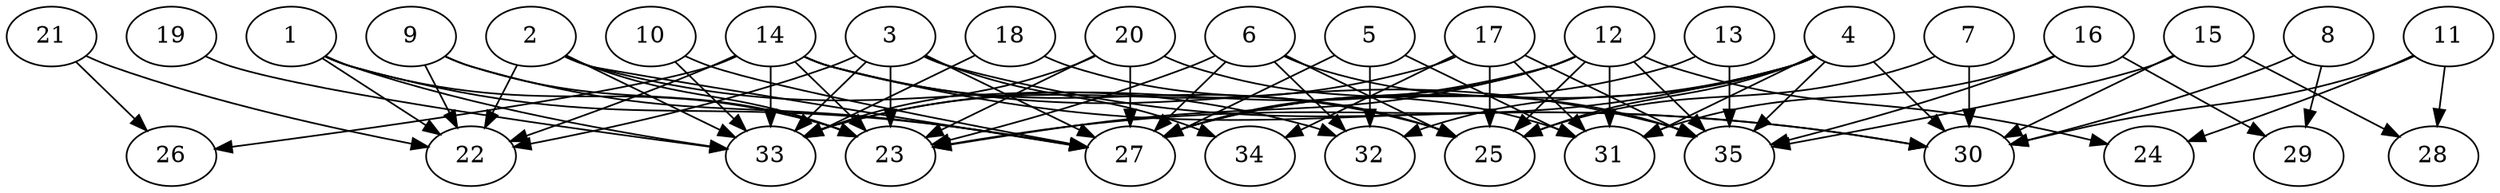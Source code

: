 // DAG automatically generated by daggen at Thu Oct  3 14:05:36 2019
// ./daggen --dot -n 35 --ccr 0.4 --fat 0.9 --regular 0.5 --density 0.5 --mindata 5242880 --maxdata 52428800 
digraph G {
  1 [size="97940480", alpha="0.07", expect_size="39176192"] 
  1 -> 22 [size ="39176192"]
  1 -> 23 [size ="39176192"]
  1 -> 27 [size ="39176192"]
  1 -> 33 [size ="39176192"]
  2 [size="122222080", alpha="0.09", expect_size="48888832"] 
  2 -> 22 [size ="48888832"]
  2 -> 23 [size ="48888832"]
  2 -> 27 [size ="48888832"]
  2 -> 32 [size ="48888832"]
  2 -> 33 [size ="48888832"]
  3 [size="74577920", alpha="0.02", expect_size="29831168"] 
  3 -> 22 [size ="29831168"]
  3 -> 23 [size ="29831168"]
  3 -> 27 [size ="29831168"]
  3 -> 30 [size ="29831168"]
  3 -> 33 [size ="29831168"]
  3 -> 34 [size ="29831168"]
  4 [size="72765440", alpha="0.05", expect_size="29106176"] 
  4 -> 23 [size ="29106176"]
  4 -> 25 [size ="29106176"]
  4 -> 27 [size ="29106176"]
  4 -> 30 [size ="29106176"]
  4 -> 31 [size ="29106176"]
  4 -> 32 [size ="29106176"]
  4 -> 35 [size ="29106176"]
  5 [size="23592960", alpha="0.11", expect_size="9437184"] 
  5 -> 27 [size ="9437184"]
  5 -> 31 [size ="9437184"]
  5 -> 32 [size ="9437184"]
  6 [size="99210240", alpha="0.12", expect_size="39684096"] 
  6 -> 23 [size ="39684096"]
  6 -> 25 [size ="39684096"]
  6 -> 27 [size ="39684096"]
  6 -> 32 [size ="39684096"]
  6 -> 35 [size ="39684096"]
  7 [size="111408640", alpha="0.20", expect_size="44563456"] 
  7 -> 25 [size ="44563456"]
  7 -> 30 [size ="44563456"]
  8 [size="39127040", alpha="0.07", expect_size="15650816"] 
  8 -> 29 [size ="15650816"]
  8 -> 30 [size ="15650816"]
  9 [size="45079040", alpha="0.10", expect_size="18031616"] 
  9 -> 22 [size ="18031616"]
  9 -> 23 [size ="18031616"]
  9 -> 27 [size ="18031616"]
  10 [size="62796800", alpha="0.18", expect_size="25118720"] 
  10 -> 27 [size ="25118720"]
  10 -> 33 [size ="25118720"]
  11 [size="61140480", alpha="0.15", expect_size="24456192"] 
  11 -> 24 [size ="24456192"]
  11 -> 28 [size ="24456192"]
  11 -> 30 [size ="24456192"]
  12 [size="103249920", alpha="0.15", expect_size="41299968"] 
  12 -> 23 [size ="41299968"]
  12 -> 24 [size ="41299968"]
  12 -> 25 [size ="41299968"]
  12 -> 27 [size ="41299968"]
  12 -> 31 [size ="41299968"]
  12 -> 33 [size ="41299968"]
  12 -> 35 [size ="41299968"]
  13 [size="35919360", alpha="0.18", expect_size="14367744"] 
  13 -> 27 [size ="14367744"]
  13 -> 35 [size ="14367744"]
  14 [size="50135040", alpha="0.12", expect_size="20054016"] 
  14 -> 22 [size ="20054016"]
  14 -> 23 [size ="20054016"]
  14 -> 25 [size ="20054016"]
  14 -> 26 [size ="20054016"]
  14 -> 30 [size ="20054016"]
  14 -> 33 [size ="20054016"]
  14 -> 35 [size ="20054016"]
  15 [size="81390080", alpha="0.08", expect_size="32556032"] 
  15 -> 28 [size ="32556032"]
  15 -> 30 [size ="32556032"]
  15 -> 35 [size ="32556032"]
  16 [size="28805120", alpha="0.20", expect_size="11522048"] 
  16 -> 29 [size ="11522048"]
  16 -> 31 [size ="11522048"]
  16 -> 35 [size ="11522048"]
  17 [size="100165120", alpha="0.01", expect_size="40066048"] 
  17 -> 25 [size ="40066048"]
  17 -> 31 [size ="40066048"]
  17 -> 33 [size ="40066048"]
  17 -> 34 [size ="40066048"]
  17 -> 35 [size ="40066048"]
  18 [size="97674240", alpha="0.15", expect_size="39069696"] 
  18 -> 25 [size ="39069696"]
  18 -> 33 [size ="39069696"]
  19 [size="22551040", alpha="0.07", expect_size="9020416"] 
  19 -> 33 [size ="9020416"]
  20 [size="84328960", alpha="0.18", expect_size="33731584"] 
  20 -> 23 [size ="33731584"]
  20 -> 27 [size ="33731584"]
  20 -> 31 [size ="33731584"]
  20 -> 33 [size ="33731584"]
  21 [size="74426880", alpha="0.03", expect_size="29770752"] 
  21 -> 22 [size ="29770752"]
  21 -> 26 [size ="29770752"]
  22 [size="45527040", alpha="0.07", expect_size="18210816"] 
  23 [size="17784320", alpha="0.01", expect_size="7113728"] 
  24 [size="123970560", alpha="0.06", expect_size="49588224"] 
  25 [size="75087360", alpha="0.12", expect_size="30034944"] 
  26 [size="121336320", alpha="0.13", expect_size="48534528"] 
  27 [size="120591360", alpha="0.10", expect_size="48236544"] 
  28 [size="126696960", alpha="0.12", expect_size="50678784"] 
  29 [size="94922240", alpha="0.19", expect_size="37968896"] 
  30 [size="15887360", alpha="0.15", expect_size="6354944"] 
  31 [size="119782400", alpha="0.19", expect_size="47912960"] 
  32 [size="19586560", alpha="0.18", expect_size="7834624"] 
  33 [size="60344320", alpha="0.01", expect_size="24137728"] 
  34 [size="67599360", alpha="0.10", expect_size="27039744"] 
  35 [size="101007360", alpha="0.11", expect_size="40402944"] 
}

